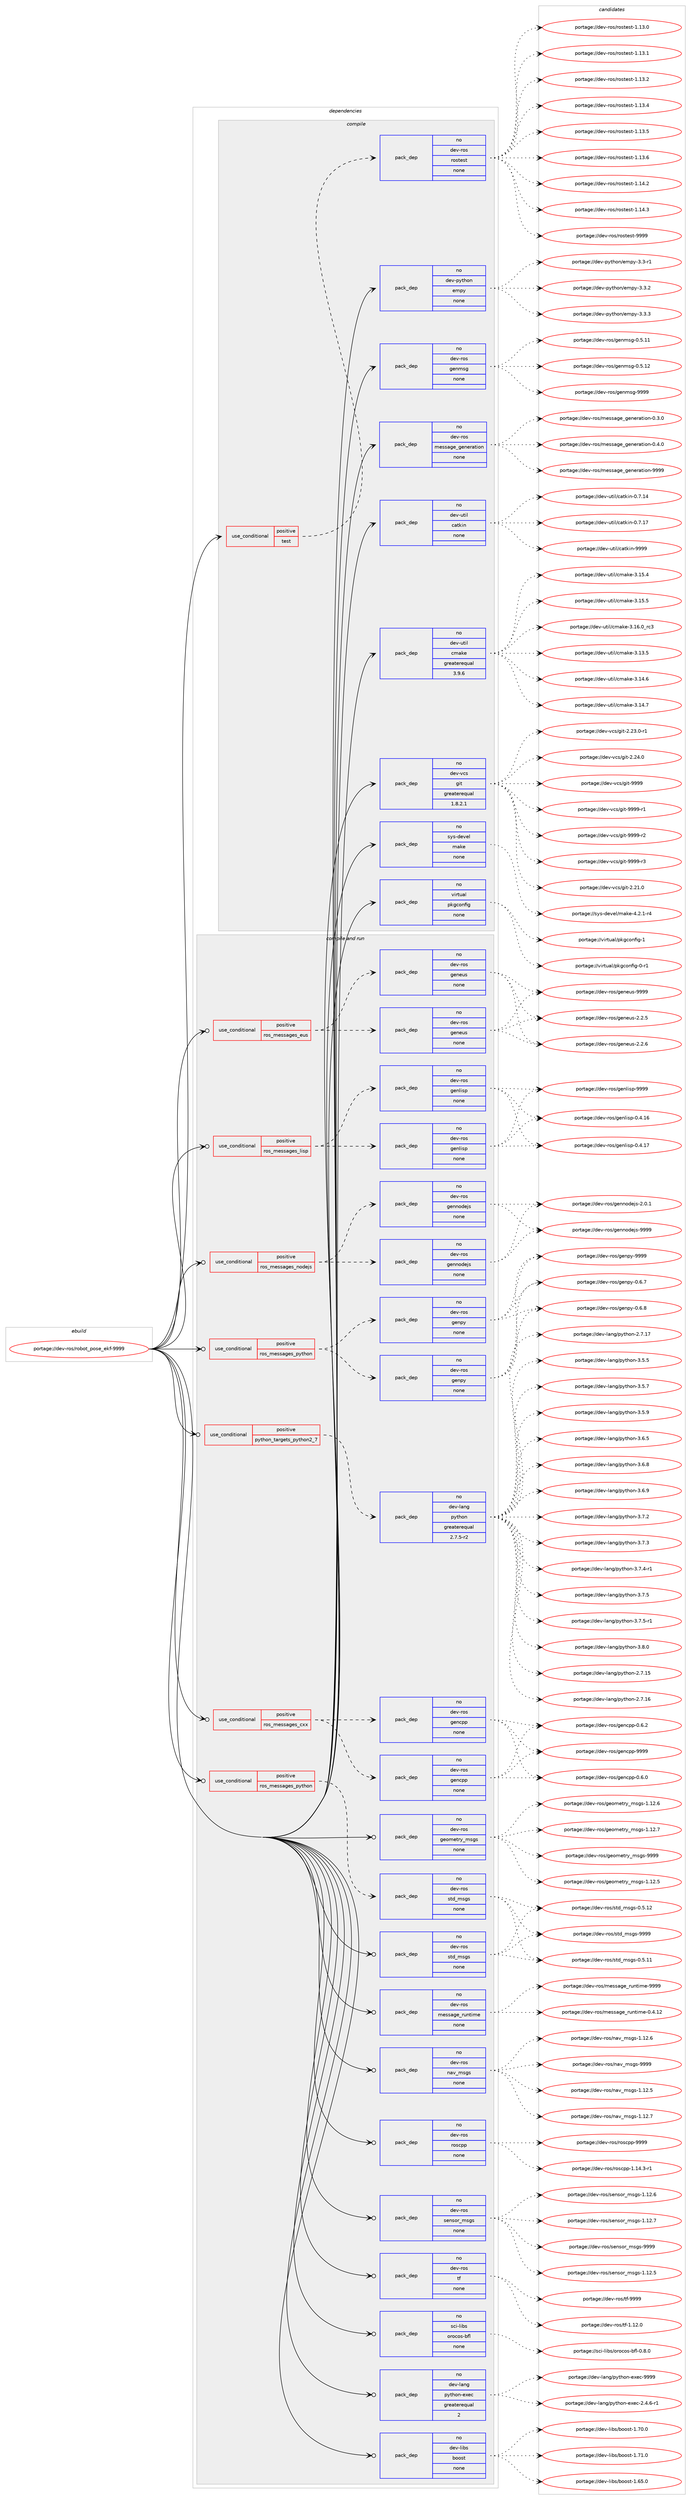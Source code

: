 digraph prolog {

# *************
# Graph options
# *************

newrank=true;
concentrate=true;
compound=true;
graph [rankdir=LR,fontname=Helvetica,fontsize=10,ranksep=1.5];#, ranksep=2.5, nodesep=0.2];
edge  [arrowhead=vee];
node  [fontname=Helvetica,fontsize=10];

# **********
# The ebuild
# **********

subgraph cluster_leftcol {
color=gray;
rank=same;
label=<<i>ebuild</i>>;
id [label="portage://dev-ros/robot_pose_ekf-9999", color=red, width=4, href="../dev-ros/robot_pose_ekf-9999.svg"];
}

# ****************
# The dependencies
# ****************

subgraph cluster_midcol {
color=gray;
label=<<i>dependencies</i>>;
subgraph cluster_compile {
fillcolor="#eeeeee";
style=filled;
label=<<i>compile</i>>;
subgraph cond43698 {
dependency194731 [label=<<TABLE BORDER="0" CELLBORDER="1" CELLSPACING="0" CELLPADDING="4"><TR><TD ROWSPAN="3" CELLPADDING="10">use_conditional</TD></TR><TR><TD>positive</TD></TR><TR><TD>test</TD></TR></TABLE>>, shape=none, color=red];
subgraph pack147607 {
dependency194732 [label=<<TABLE BORDER="0" CELLBORDER="1" CELLSPACING="0" CELLPADDING="4" WIDTH="220"><TR><TD ROWSPAN="6" CELLPADDING="30">pack_dep</TD></TR><TR><TD WIDTH="110">no</TD></TR><TR><TD>dev-ros</TD></TR><TR><TD>rostest</TD></TR><TR><TD>none</TD></TR><TR><TD></TD></TR></TABLE>>, shape=none, color=blue];
}
dependency194731:e -> dependency194732:w [weight=20,style="dashed",arrowhead="vee"];
}
id:e -> dependency194731:w [weight=20,style="solid",arrowhead="vee"];
subgraph pack147608 {
dependency194733 [label=<<TABLE BORDER="0" CELLBORDER="1" CELLSPACING="0" CELLPADDING="4" WIDTH="220"><TR><TD ROWSPAN="6" CELLPADDING="30">pack_dep</TD></TR><TR><TD WIDTH="110">no</TD></TR><TR><TD>dev-python</TD></TR><TR><TD>empy</TD></TR><TR><TD>none</TD></TR><TR><TD></TD></TR></TABLE>>, shape=none, color=blue];
}
id:e -> dependency194733:w [weight=20,style="solid",arrowhead="vee"];
subgraph pack147609 {
dependency194734 [label=<<TABLE BORDER="0" CELLBORDER="1" CELLSPACING="0" CELLPADDING="4" WIDTH="220"><TR><TD ROWSPAN="6" CELLPADDING="30">pack_dep</TD></TR><TR><TD WIDTH="110">no</TD></TR><TR><TD>dev-ros</TD></TR><TR><TD>genmsg</TD></TR><TR><TD>none</TD></TR><TR><TD></TD></TR></TABLE>>, shape=none, color=blue];
}
id:e -> dependency194734:w [weight=20,style="solid",arrowhead="vee"];
subgraph pack147610 {
dependency194735 [label=<<TABLE BORDER="0" CELLBORDER="1" CELLSPACING="0" CELLPADDING="4" WIDTH="220"><TR><TD ROWSPAN="6" CELLPADDING="30">pack_dep</TD></TR><TR><TD WIDTH="110">no</TD></TR><TR><TD>dev-ros</TD></TR><TR><TD>message_generation</TD></TR><TR><TD>none</TD></TR><TR><TD></TD></TR></TABLE>>, shape=none, color=blue];
}
id:e -> dependency194735:w [weight=20,style="solid",arrowhead="vee"];
subgraph pack147611 {
dependency194736 [label=<<TABLE BORDER="0" CELLBORDER="1" CELLSPACING="0" CELLPADDING="4" WIDTH="220"><TR><TD ROWSPAN="6" CELLPADDING="30">pack_dep</TD></TR><TR><TD WIDTH="110">no</TD></TR><TR><TD>dev-util</TD></TR><TR><TD>catkin</TD></TR><TR><TD>none</TD></TR><TR><TD></TD></TR></TABLE>>, shape=none, color=blue];
}
id:e -> dependency194736:w [weight=20,style="solid",arrowhead="vee"];
subgraph pack147612 {
dependency194737 [label=<<TABLE BORDER="0" CELLBORDER="1" CELLSPACING="0" CELLPADDING="4" WIDTH="220"><TR><TD ROWSPAN="6" CELLPADDING="30">pack_dep</TD></TR><TR><TD WIDTH="110">no</TD></TR><TR><TD>dev-util</TD></TR><TR><TD>cmake</TD></TR><TR><TD>greaterequal</TD></TR><TR><TD>3.9.6</TD></TR></TABLE>>, shape=none, color=blue];
}
id:e -> dependency194737:w [weight=20,style="solid",arrowhead="vee"];
subgraph pack147613 {
dependency194738 [label=<<TABLE BORDER="0" CELLBORDER="1" CELLSPACING="0" CELLPADDING="4" WIDTH="220"><TR><TD ROWSPAN="6" CELLPADDING="30">pack_dep</TD></TR><TR><TD WIDTH="110">no</TD></TR><TR><TD>dev-vcs</TD></TR><TR><TD>git</TD></TR><TR><TD>greaterequal</TD></TR><TR><TD>1.8.2.1</TD></TR></TABLE>>, shape=none, color=blue];
}
id:e -> dependency194738:w [weight=20,style="solid",arrowhead="vee"];
subgraph pack147614 {
dependency194739 [label=<<TABLE BORDER="0" CELLBORDER="1" CELLSPACING="0" CELLPADDING="4" WIDTH="220"><TR><TD ROWSPAN="6" CELLPADDING="30">pack_dep</TD></TR><TR><TD WIDTH="110">no</TD></TR><TR><TD>sys-devel</TD></TR><TR><TD>make</TD></TR><TR><TD>none</TD></TR><TR><TD></TD></TR></TABLE>>, shape=none, color=blue];
}
id:e -> dependency194739:w [weight=20,style="solid",arrowhead="vee"];
subgraph pack147615 {
dependency194740 [label=<<TABLE BORDER="0" CELLBORDER="1" CELLSPACING="0" CELLPADDING="4" WIDTH="220"><TR><TD ROWSPAN="6" CELLPADDING="30">pack_dep</TD></TR><TR><TD WIDTH="110">no</TD></TR><TR><TD>virtual</TD></TR><TR><TD>pkgconfig</TD></TR><TR><TD>none</TD></TR><TR><TD></TD></TR></TABLE>>, shape=none, color=blue];
}
id:e -> dependency194740:w [weight=20,style="solid",arrowhead="vee"];
}
subgraph cluster_compileandrun {
fillcolor="#eeeeee";
style=filled;
label=<<i>compile and run</i>>;
subgraph cond43699 {
dependency194741 [label=<<TABLE BORDER="0" CELLBORDER="1" CELLSPACING="0" CELLPADDING="4"><TR><TD ROWSPAN="3" CELLPADDING="10">use_conditional</TD></TR><TR><TD>positive</TD></TR><TR><TD>python_targets_python2_7</TD></TR></TABLE>>, shape=none, color=red];
subgraph pack147616 {
dependency194742 [label=<<TABLE BORDER="0" CELLBORDER="1" CELLSPACING="0" CELLPADDING="4" WIDTH="220"><TR><TD ROWSPAN="6" CELLPADDING="30">pack_dep</TD></TR><TR><TD WIDTH="110">no</TD></TR><TR><TD>dev-lang</TD></TR><TR><TD>python</TD></TR><TR><TD>greaterequal</TD></TR><TR><TD>2.7.5-r2</TD></TR></TABLE>>, shape=none, color=blue];
}
dependency194741:e -> dependency194742:w [weight=20,style="dashed",arrowhead="vee"];
}
id:e -> dependency194741:w [weight=20,style="solid",arrowhead="odotvee"];
subgraph cond43700 {
dependency194743 [label=<<TABLE BORDER="0" CELLBORDER="1" CELLSPACING="0" CELLPADDING="4"><TR><TD ROWSPAN="3" CELLPADDING="10">use_conditional</TD></TR><TR><TD>positive</TD></TR><TR><TD>ros_messages_cxx</TD></TR></TABLE>>, shape=none, color=red];
subgraph pack147617 {
dependency194744 [label=<<TABLE BORDER="0" CELLBORDER="1" CELLSPACING="0" CELLPADDING="4" WIDTH="220"><TR><TD ROWSPAN="6" CELLPADDING="30">pack_dep</TD></TR><TR><TD WIDTH="110">no</TD></TR><TR><TD>dev-ros</TD></TR><TR><TD>gencpp</TD></TR><TR><TD>none</TD></TR><TR><TD></TD></TR></TABLE>>, shape=none, color=blue];
}
dependency194743:e -> dependency194744:w [weight=20,style="dashed",arrowhead="vee"];
subgraph pack147618 {
dependency194745 [label=<<TABLE BORDER="0" CELLBORDER="1" CELLSPACING="0" CELLPADDING="4" WIDTH="220"><TR><TD ROWSPAN="6" CELLPADDING="30">pack_dep</TD></TR><TR><TD WIDTH="110">no</TD></TR><TR><TD>dev-ros</TD></TR><TR><TD>gencpp</TD></TR><TR><TD>none</TD></TR><TR><TD></TD></TR></TABLE>>, shape=none, color=blue];
}
dependency194743:e -> dependency194745:w [weight=20,style="dashed",arrowhead="vee"];
}
id:e -> dependency194743:w [weight=20,style="solid",arrowhead="odotvee"];
subgraph cond43701 {
dependency194746 [label=<<TABLE BORDER="0" CELLBORDER="1" CELLSPACING="0" CELLPADDING="4"><TR><TD ROWSPAN="3" CELLPADDING="10">use_conditional</TD></TR><TR><TD>positive</TD></TR><TR><TD>ros_messages_eus</TD></TR></TABLE>>, shape=none, color=red];
subgraph pack147619 {
dependency194747 [label=<<TABLE BORDER="0" CELLBORDER="1" CELLSPACING="0" CELLPADDING="4" WIDTH="220"><TR><TD ROWSPAN="6" CELLPADDING="30">pack_dep</TD></TR><TR><TD WIDTH="110">no</TD></TR><TR><TD>dev-ros</TD></TR><TR><TD>geneus</TD></TR><TR><TD>none</TD></TR><TR><TD></TD></TR></TABLE>>, shape=none, color=blue];
}
dependency194746:e -> dependency194747:w [weight=20,style="dashed",arrowhead="vee"];
subgraph pack147620 {
dependency194748 [label=<<TABLE BORDER="0" CELLBORDER="1" CELLSPACING="0" CELLPADDING="4" WIDTH="220"><TR><TD ROWSPAN="6" CELLPADDING="30">pack_dep</TD></TR><TR><TD WIDTH="110">no</TD></TR><TR><TD>dev-ros</TD></TR><TR><TD>geneus</TD></TR><TR><TD>none</TD></TR><TR><TD></TD></TR></TABLE>>, shape=none, color=blue];
}
dependency194746:e -> dependency194748:w [weight=20,style="dashed",arrowhead="vee"];
}
id:e -> dependency194746:w [weight=20,style="solid",arrowhead="odotvee"];
subgraph cond43702 {
dependency194749 [label=<<TABLE BORDER="0" CELLBORDER="1" CELLSPACING="0" CELLPADDING="4"><TR><TD ROWSPAN="3" CELLPADDING="10">use_conditional</TD></TR><TR><TD>positive</TD></TR><TR><TD>ros_messages_lisp</TD></TR></TABLE>>, shape=none, color=red];
subgraph pack147621 {
dependency194750 [label=<<TABLE BORDER="0" CELLBORDER="1" CELLSPACING="0" CELLPADDING="4" WIDTH="220"><TR><TD ROWSPAN="6" CELLPADDING="30">pack_dep</TD></TR><TR><TD WIDTH="110">no</TD></TR><TR><TD>dev-ros</TD></TR><TR><TD>genlisp</TD></TR><TR><TD>none</TD></TR><TR><TD></TD></TR></TABLE>>, shape=none, color=blue];
}
dependency194749:e -> dependency194750:w [weight=20,style="dashed",arrowhead="vee"];
subgraph pack147622 {
dependency194751 [label=<<TABLE BORDER="0" CELLBORDER="1" CELLSPACING="0" CELLPADDING="4" WIDTH="220"><TR><TD ROWSPAN="6" CELLPADDING="30">pack_dep</TD></TR><TR><TD WIDTH="110">no</TD></TR><TR><TD>dev-ros</TD></TR><TR><TD>genlisp</TD></TR><TR><TD>none</TD></TR><TR><TD></TD></TR></TABLE>>, shape=none, color=blue];
}
dependency194749:e -> dependency194751:w [weight=20,style="dashed",arrowhead="vee"];
}
id:e -> dependency194749:w [weight=20,style="solid",arrowhead="odotvee"];
subgraph cond43703 {
dependency194752 [label=<<TABLE BORDER="0" CELLBORDER="1" CELLSPACING="0" CELLPADDING="4"><TR><TD ROWSPAN="3" CELLPADDING="10">use_conditional</TD></TR><TR><TD>positive</TD></TR><TR><TD>ros_messages_nodejs</TD></TR></TABLE>>, shape=none, color=red];
subgraph pack147623 {
dependency194753 [label=<<TABLE BORDER="0" CELLBORDER="1" CELLSPACING="0" CELLPADDING="4" WIDTH="220"><TR><TD ROWSPAN="6" CELLPADDING="30">pack_dep</TD></TR><TR><TD WIDTH="110">no</TD></TR><TR><TD>dev-ros</TD></TR><TR><TD>gennodejs</TD></TR><TR><TD>none</TD></TR><TR><TD></TD></TR></TABLE>>, shape=none, color=blue];
}
dependency194752:e -> dependency194753:w [weight=20,style="dashed",arrowhead="vee"];
subgraph pack147624 {
dependency194754 [label=<<TABLE BORDER="0" CELLBORDER="1" CELLSPACING="0" CELLPADDING="4" WIDTH="220"><TR><TD ROWSPAN="6" CELLPADDING="30">pack_dep</TD></TR><TR><TD WIDTH="110">no</TD></TR><TR><TD>dev-ros</TD></TR><TR><TD>gennodejs</TD></TR><TR><TD>none</TD></TR><TR><TD></TD></TR></TABLE>>, shape=none, color=blue];
}
dependency194752:e -> dependency194754:w [weight=20,style="dashed",arrowhead="vee"];
}
id:e -> dependency194752:w [weight=20,style="solid",arrowhead="odotvee"];
subgraph cond43704 {
dependency194755 [label=<<TABLE BORDER="0" CELLBORDER="1" CELLSPACING="0" CELLPADDING="4"><TR><TD ROWSPAN="3" CELLPADDING="10">use_conditional</TD></TR><TR><TD>positive</TD></TR><TR><TD>ros_messages_python</TD></TR></TABLE>>, shape=none, color=red];
subgraph pack147625 {
dependency194756 [label=<<TABLE BORDER="0" CELLBORDER="1" CELLSPACING="0" CELLPADDING="4" WIDTH="220"><TR><TD ROWSPAN="6" CELLPADDING="30">pack_dep</TD></TR><TR><TD WIDTH="110">no</TD></TR><TR><TD>dev-ros</TD></TR><TR><TD>genpy</TD></TR><TR><TD>none</TD></TR><TR><TD></TD></TR></TABLE>>, shape=none, color=blue];
}
dependency194755:e -> dependency194756:w [weight=20,style="dashed",arrowhead="vee"];
subgraph pack147626 {
dependency194757 [label=<<TABLE BORDER="0" CELLBORDER="1" CELLSPACING="0" CELLPADDING="4" WIDTH="220"><TR><TD ROWSPAN="6" CELLPADDING="30">pack_dep</TD></TR><TR><TD WIDTH="110">no</TD></TR><TR><TD>dev-ros</TD></TR><TR><TD>genpy</TD></TR><TR><TD>none</TD></TR><TR><TD></TD></TR></TABLE>>, shape=none, color=blue];
}
dependency194755:e -> dependency194757:w [weight=20,style="dashed",arrowhead="vee"];
}
id:e -> dependency194755:w [weight=20,style="solid",arrowhead="odotvee"];
subgraph cond43705 {
dependency194758 [label=<<TABLE BORDER="0" CELLBORDER="1" CELLSPACING="0" CELLPADDING="4"><TR><TD ROWSPAN="3" CELLPADDING="10">use_conditional</TD></TR><TR><TD>positive</TD></TR><TR><TD>ros_messages_python</TD></TR></TABLE>>, shape=none, color=red];
subgraph pack147627 {
dependency194759 [label=<<TABLE BORDER="0" CELLBORDER="1" CELLSPACING="0" CELLPADDING="4" WIDTH="220"><TR><TD ROWSPAN="6" CELLPADDING="30">pack_dep</TD></TR><TR><TD WIDTH="110">no</TD></TR><TR><TD>dev-ros</TD></TR><TR><TD>std_msgs</TD></TR><TR><TD>none</TD></TR><TR><TD></TD></TR></TABLE>>, shape=none, color=blue];
}
dependency194758:e -> dependency194759:w [weight=20,style="dashed",arrowhead="vee"];
}
id:e -> dependency194758:w [weight=20,style="solid",arrowhead="odotvee"];
subgraph pack147628 {
dependency194760 [label=<<TABLE BORDER="0" CELLBORDER="1" CELLSPACING="0" CELLPADDING="4" WIDTH="220"><TR><TD ROWSPAN="6" CELLPADDING="30">pack_dep</TD></TR><TR><TD WIDTH="110">no</TD></TR><TR><TD>dev-lang</TD></TR><TR><TD>python-exec</TD></TR><TR><TD>greaterequal</TD></TR><TR><TD>2</TD></TR></TABLE>>, shape=none, color=blue];
}
id:e -> dependency194760:w [weight=20,style="solid",arrowhead="odotvee"];
subgraph pack147629 {
dependency194761 [label=<<TABLE BORDER="0" CELLBORDER="1" CELLSPACING="0" CELLPADDING="4" WIDTH="220"><TR><TD ROWSPAN="6" CELLPADDING="30">pack_dep</TD></TR><TR><TD WIDTH="110">no</TD></TR><TR><TD>dev-libs</TD></TR><TR><TD>boost</TD></TR><TR><TD>none</TD></TR><TR><TD></TD></TR></TABLE>>, shape=none, color=blue];
}
id:e -> dependency194761:w [weight=20,style="solid",arrowhead="odotvee"];
subgraph pack147630 {
dependency194762 [label=<<TABLE BORDER="0" CELLBORDER="1" CELLSPACING="0" CELLPADDING="4" WIDTH="220"><TR><TD ROWSPAN="6" CELLPADDING="30">pack_dep</TD></TR><TR><TD WIDTH="110">no</TD></TR><TR><TD>dev-ros</TD></TR><TR><TD>geometry_msgs</TD></TR><TR><TD>none</TD></TR><TR><TD></TD></TR></TABLE>>, shape=none, color=blue];
}
id:e -> dependency194762:w [weight=20,style="solid",arrowhead="odotvee"];
subgraph pack147631 {
dependency194763 [label=<<TABLE BORDER="0" CELLBORDER="1" CELLSPACING="0" CELLPADDING="4" WIDTH="220"><TR><TD ROWSPAN="6" CELLPADDING="30">pack_dep</TD></TR><TR><TD WIDTH="110">no</TD></TR><TR><TD>dev-ros</TD></TR><TR><TD>message_runtime</TD></TR><TR><TD>none</TD></TR><TR><TD></TD></TR></TABLE>>, shape=none, color=blue];
}
id:e -> dependency194763:w [weight=20,style="solid",arrowhead="odotvee"];
subgraph pack147632 {
dependency194764 [label=<<TABLE BORDER="0" CELLBORDER="1" CELLSPACING="0" CELLPADDING="4" WIDTH="220"><TR><TD ROWSPAN="6" CELLPADDING="30">pack_dep</TD></TR><TR><TD WIDTH="110">no</TD></TR><TR><TD>dev-ros</TD></TR><TR><TD>nav_msgs</TD></TR><TR><TD>none</TD></TR><TR><TD></TD></TR></TABLE>>, shape=none, color=blue];
}
id:e -> dependency194764:w [weight=20,style="solid",arrowhead="odotvee"];
subgraph pack147633 {
dependency194765 [label=<<TABLE BORDER="0" CELLBORDER="1" CELLSPACING="0" CELLPADDING="4" WIDTH="220"><TR><TD ROWSPAN="6" CELLPADDING="30">pack_dep</TD></TR><TR><TD WIDTH="110">no</TD></TR><TR><TD>dev-ros</TD></TR><TR><TD>roscpp</TD></TR><TR><TD>none</TD></TR><TR><TD></TD></TR></TABLE>>, shape=none, color=blue];
}
id:e -> dependency194765:w [weight=20,style="solid",arrowhead="odotvee"];
subgraph pack147634 {
dependency194766 [label=<<TABLE BORDER="0" CELLBORDER="1" CELLSPACING="0" CELLPADDING="4" WIDTH="220"><TR><TD ROWSPAN="6" CELLPADDING="30">pack_dep</TD></TR><TR><TD WIDTH="110">no</TD></TR><TR><TD>dev-ros</TD></TR><TR><TD>sensor_msgs</TD></TR><TR><TD>none</TD></TR><TR><TD></TD></TR></TABLE>>, shape=none, color=blue];
}
id:e -> dependency194766:w [weight=20,style="solid",arrowhead="odotvee"];
subgraph pack147635 {
dependency194767 [label=<<TABLE BORDER="0" CELLBORDER="1" CELLSPACING="0" CELLPADDING="4" WIDTH="220"><TR><TD ROWSPAN="6" CELLPADDING="30">pack_dep</TD></TR><TR><TD WIDTH="110">no</TD></TR><TR><TD>dev-ros</TD></TR><TR><TD>std_msgs</TD></TR><TR><TD>none</TD></TR><TR><TD></TD></TR></TABLE>>, shape=none, color=blue];
}
id:e -> dependency194767:w [weight=20,style="solid",arrowhead="odotvee"];
subgraph pack147636 {
dependency194768 [label=<<TABLE BORDER="0" CELLBORDER="1" CELLSPACING="0" CELLPADDING="4" WIDTH="220"><TR><TD ROWSPAN="6" CELLPADDING="30">pack_dep</TD></TR><TR><TD WIDTH="110">no</TD></TR><TR><TD>dev-ros</TD></TR><TR><TD>tf</TD></TR><TR><TD>none</TD></TR><TR><TD></TD></TR></TABLE>>, shape=none, color=blue];
}
id:e -> dependency194768:w [weight=20,style="solid",arrowhead="odotvee"];
subgraph pack147637 {
dependency194769 [label=<<TABLE BORDER="0" CELLBORDER="1" CELLSPACING="0" CELLPADDING="4" WIDTH="220"><TR><TD ROWSPAN="6" CELLPADDING="30">pack_dep</TD></TR><TR><TD WIDTH="110">no</TD></TR><TR><TD>sci-libs</TD></TR><TR><TD>orocos-bfl</TD></TR><TR><TD>none</TD></TR><TR><TD></TD></TR></TABLE>>, shape=none, color=blue];
}
id:e -> dependency194769:w [weight=20,style="solid",arrowhead="odotvee"];
}
subgraph cluster_run {
fillcolor="#eeeeee";
style=filled;
label=<<i>run</i>>;
}
}

# **************
# The candidates
# **************

subgraph cluster_choices {
rank=same;
color=gray;
label=<<i>candidates</i>>;

subgraph choice147607 {
color=black;
nodesep=1;
choiceportage100101118451141111154711411111511610111511645494649514648 [label="portage://dev-ros/rostest-1.13.0", color=red, width=4,href="../dev-ros/rostest-1.13.0.svg"];
choiceportage100101118451141111154711411111511610111511645494649514649 [label="portage://dev-ros/rostest-1.13.1", color=red, width=4,href="../dev-ros/rostest-1.13.1.svg"];
choiceportage100101118451141111154711411111511610111511645494649514650 [label="portage://dev-ros/rostest-1.13.2", color=red, width=4,href="../dev-ros/rostest-1.13.2.svg"];
choiceportage100101118451141111154711411111511610111511645494649514652 [label="portage://dev-ros/rostest-1.13.4", color=red, width=4,href="../dev-ros/rostest-1.13.4.svg"];
choiceportage100101118451141111154711411111511610111511645494649514653 [label="portage://dev-ros/rostest-1.13.5", color=red, width=4,href="../dev-ros/rostest-1.13.5.svg"];
choiceportage100101118451141111154711411111511610111511645494649514654 [label="portage://dev-ros/rostest-1.13.6", color=red, width=4,href="../dev-ros/rostest-1.13.6.svg"];
choiceportage100101118451141111154711411111511610111511645494649524650 [label="portage://dev-ros/rostest-1.14.2", color=red, width=4,href="../dev-ros/rostest-1.14.2.svg"];
choiceportage100101118451141111154711411111511610111511645494649524651 [label="portage://dev-ros/rostest-1.14.3", color=red, width=4,href="../dev-ros/rostest-1.14.3.svg"];
choiceportage10010111845114111115471141111151161011151164557575757 [label="portage://dev-ros/rostest-9999", color=red, width=4,href="../dev-ros/rostest-9999.svg"];
dependency194732:e -> choiceportage100101118451141111154711411111511610111511645494649514648:w [style=dotted,weight="100"];
dependency194732:e -> choiceportage100101118451141111154711411111511610111511645494649514649:w [style=dotted,weight="100"];
dependency194732:e -> choiceportage100101118451141111154711411111511610111511645494649514650:w [style=dotted,weight="100"];
dependency194732:e -> choiceportage100101118451141111154711411111511610111511645494649514652:w [style=dotted,weight="100"];
dependency194732:e -> choiceportage100101118451141111154711411111511610111511645494649514653:w [style=dotted,weight="100"];
dependency194732:e -> choiceportage100101118451141111154711411111511610111511645494649514654:w [style=dotted,weight="100"];
dependency194732:e -> choiceportage100101118451141111154711411111511610111511645494649524650:w [style=dotted,weight="100"];
dependency194732:e -> choiceportage100101118451141111154711411111511610111511645494649524651:w [style=dotted,weight="100"];
dependency194732:e -> choiceportage10010111845114111115471141111151161011151164557575757:w [style=dotted,weight="100"];
}
subgraph choice147608 {
color=black;
nodesep=1;
choiceportage1001011184511212111610411111047101109112121455146514511449 [label="portage://dev-python/empy-3.3-r1", color=red, width=4,href="../dev-python/empy-3.3-r1.svg"];
choiceportage1001011184511212111610411111047101109112121455146514650 [label="portage://dev-python/empy-3.3.2", color=red, width=4,href="../dev-python/empy-3.3.2.svg"];
choiceportage1001011184511212111610411111047101109112121455146514651 [label="portage://dev-python/empy-3.3.3", color=red, width=4,href="../dev-python/empy-3.3.3.svg"];
dependency194733:e -> choiceportage1001011184511212111610411111047101109112121455146514511449:w [style=dotted,weight="100"];
dependency194733:e -> choiceportage1001011184511212111610411111047101109112121455146514650:w [style=dotted,weight="100"];
dependency194733:e -> choiceportage1001011184511212111610411111047101109112121455146514651:w [style=dotted,weight="100"];
}
subgraph choice147609 {
color=black;
nodesep=1;
choiceportage100101118451141111154710310111010911510345484653464949 [label="portage://dev-ros/genmsg-0.5.11", color=red, width=4,href="../dev-ros/genmsg-0.5.11.svg"];
choiceportage100101118451141111154710310111010911510345484653464950 [label="portage://dev-ros/genmsg-0.5.12", color=red, width=4,href="../dev-ros/genmsg-0.5.12.svg"];
choiceportage10010111845114111115471031011101091151034557575757 [label="portage://dev-ros/genmsg-9999", color=red, width=4,href="../dev-ros/genmsg-9999.svg"];
dependency194734:e -> choiceportage100101118451141111154710310111010911510345484653464949:w [style=dotted,weight="100"];
dependency194734:e -> choiceportage100101118451141111154710310111010911510345484653464950:w [style=dotted,weight="100"];
dependency194734:e -> choiceportage10010111845114111115471031011101091151034557575757:w [style=dotted,weight="100"];
}
subgraph choice147610 {
color=black;
nodesep=1;
choiceportage1001011184511411111547109101115115971031019510310111010111497116105111110454846514648 [label="portage://dev-ros/message_generation-0.3.0", color=red, width=4,href="../dev-ros/message_generation-0.3.0.svg"];
choiceportage1001011184511411111547109101115115971031019510310111010111497116105111110454846524648 [label="portage://dev-ros/message_generation-0.4.0", color=red, width=4,href="../dev-ros/message_generation-0.4.0.svg"];
choiceportage10010111845114111115471091011151159710310195103101110101114971161051111104557575757 [label="portage://dev-ros/message_generation-9999", color=red, width=4,href="../dev-ros/message_generation-9999.svg"];
dependency194735:e -> choiceportage1001011184511411111547109101115115971031019510310111010111497116105111110454846514648:w [style=dotted,weight="100"];
dependency194735:e -> choiceportage1001011184511411111547109101115115971031019510310111010111497116105111110454846524648:w [style=dotted,weight="100"];
dependency194735:e -> choiceportage10010111845114111115471091011151159710310195103101110101114971161051111104557575757:w [style=dotted,weight="100"];
}
subgraph choice147611 {
color=black;
nodesep=1;
choiceportage1001011184511711610510847999711610710511045484655464952 [label="portage://dev-util/catkin-0.7.14", color=red, width=4,href="../dev-util/catkin-0.7.14.svg"];
choiceportage1001011184511711610510847999711610710511045484655464955 [label="portage://dev-util/catkin-0.7.17", color=red, width=4,href="../dev-util/catkin-0.7.17.svg"];
choiceportage100101118451171161051084799971161071051104557575757 [label="portage://dev-util/catkin-9999", color=red, width=4,href="../dev-util/catkin-9999.svg"];
dependency194736:e -> choiceportage1001011184511711610510847999711610710511045484655464952:w [style=dotted,weight="100"];
dependency194736:e -> choiceportage1001011184511711610510847999711610710511045484655464955:w [style=dotted,weight="100"];
dependency194736:e -> choiceportage100101118451171161051084799971161071051104557575757:w [style=dotted,weight="100"];
}
subgraph choice147612 {
color=black;
nodesep=1;
choiceportage1001011184511711610510847991099710710145514649514653 [label="portage://dev-util/cmake-3.13.5", color=red, width=4,href="../dev-util/cmake-3.13.5.svg"];
choiceportage1001011184511711610510847991099710710145514649524654 [label="portage://dev-util/cmake-3.14.6", color=red, width=4,href="../dev-util/cmake-3.14.6.svg"];
choiceportage1001011184511711610510847991099710710145514649524655 [label="portage://dev-util/cmake-3.14.7", color=red, width=4,href="../dev-util/cmake-3.14.7.svg"];
choiceportage1001011184511711610510847991099710710145514649534652 [label="portage://dev-util/cmake-3.15.4", color=red, width=4,href="../dev-util/cmake-3.15.4.svg"];
choiceportage1001011184511711610510847991099710710145514649534653 [label="portage://dev-util/cmake-3.15.5", color=red, width=4,href="../dev-util/cmake-3.15.5.svg"];
choiceportage1001011184511711610510847991099710710145514649544648951149951 [label="portage://dev-util/cmake-3.16.0_rc3", color=red, width=4,href="../dev-util/cmake-3.16.0_rc3.svg"];
dependency194737:e -> choiceportage1001011184511711610510847991099710710145514649514653:w [style=dotted,weight="100"];
dependency194737:e -> choiceportage1001011184511711610510847991099710710145514649524654:w [style=dotted,weight="100"];
dependency194737:e -> choiceportage1001011184511711610510847991099710710145514649524655:w [style=dotted,weight="100"];
dependency194737:e -> choiceportage1001011184511711610510847991099710710145514649534652:w [style=dotted,weight="100"];
dependency194737:e -> choiceportage1001011184511711610510847991099710710145514649534653:w [style=dotted,weight="100"];
dependency194737:e -> choiceportage1001011184511711610510847991099710710145514649544648951149951:w [style=dotted,weight="100"];
}
subgraph choice147613 {
color=black;
nodesep=1;
choiceportage10010111845118991154710310511645504650494648 [label="portage://dev-vcs/git-2.21.0", color=red, width=4,href="../dev-vcs/git-2.21.0.svg"];
choiceportage100101118451189911547103105116455046505146484511449 [label="portage://dev-vcs/git-2.23.0-r1", color=red, width=4,href="../dev-vcs/git-2.23.0-r1.svg"];
choiceportage10010111845118991154710310511645504650524648 [label="portage://dev-vcs/git-2.24.0", color=red, width=4,href="../dev-vcs/git-2.24.0.svg"];
choiceportage1001011184511899115471031051164557575757 [label="portage://dev-vcs/git-9999", color=red, width=4,href="../dev-vcs/git-9999.svg"];
choiceportage10010111845118991154710310511645575757574511449 [label="portage://dev-vcs/git-9999-r1", color=red, width=4,href="../dev-vcs/git-9999-r1.svg"];
choiceportage10010111845118991154710310511645575757574511450 [label="portage://dev-vcs/git-9999-r2", color=red, width=4,href="../dev-vcs/git-9999-r2.svg"];
choiceportage10010111845118991154710310511645575757574511451 [label="portage://dev-vcs/git-9999-r3", color=red, width=4,href="../dev-vcs/git-9999-r3.svg"];
dependency194738:e -> choiceportage10010111845118991154710310511645504650494648:w [style=dotted,weight="100"];
dependency194738:e -> choiceportage100101118451189911547103105116455046505146484511449:w [style=dotted,weight="100"];
dependency194738:e -> choiceportage10010111845118991154710310511645504650524648:w [style=dotted,weight="100"];
dependency194738:e -> choiceportage1001011184511899115471031051164557575757:w [style=dotted,weight="100"];
dependency194738:e -> choiceportage10010111845118991154710310511645575757574511449:w [style=dotted,weight="100"];
dependency194738:e -> choiceportage10010111845118991154710310511645575757574511450:w [style=dotted,weight="100"];
dependency194738:e -> choiceportage10010111845118991154710310511645575757574511451:w [style=dotted,weight="100"];
}
subgraph choice147614 {
color=black;
nodesep=1;
choiceportage1151211154510010111810110847109971071014552465046494511452 [label="portage://sys-devel/make-4.2.1-r4", color=red, width=4,href="../sys-devel/make-4.2.1-r4.svg"];
dependency194739:e -> choiceportage1151211154510010111810110847109971071014552465046494511452:w [style=dotted,weight="100"];
}
subgraph choice147615 {
color=black;
nodesep=1;
choiceportage11810511411611797108471121071039911111010210510345484511449 [label="portage://virtual/pkgconfig-0-r1", color=red, width=4,href="../virtual/pkgconfig-0-r1.svg"];
choiceportage1181051141161179710847112107103991111101021051034549 [label="portage://virtual/pkgconfig-1", color=red, width=4,href="../virtual/pkgconfig-1.svg"];
dependency194740:e -> choiceportage11810511411611797108471121071039911111010210510345484511449:w [style=dotted,weight="100"];
dependency194740:e -> choiceportage1181051141161179710847112107103991111101021051034549:w [style=dotted,weight="100"];
}
subgraph choice147616 {
color=black;
nodesep=1;
choiceportage10010111845108971101034711212111610411111045504655464953 [label="portage://dev-lang/python-2.7.15", color=red, width=4,href="../dev-lang/python-2.7.15.svg"];
choiceportage10010111845108971101034711212111610411111045504655464954 [label="portage://dev-lang/python-2.7.16", color=red, width=4,href="../dev-lang/python-2.7.16.svg"];
choiceportage10010111845108971101034711212111610411111045504655464955 [label="portage://dev-lang/python-2.7.17", color=red, width=4,href="../dev-lang/python-2.7.17.svg"];
choiceportage100101118451089711010347112121116104111110455146534653 [label="portage://dev-lang/python-3.5.5", color=red, width=4,href="../dev-lang/python-3.5.5.svg"];
choiceportage100101118451089711010347112121116104111110455146534655 [label="portage://dev-lang/python-3.5.7", color=red, width=4,href="../dev-lang/python-3.5.7.svg"];
choiceportage100101118451089711010347112121116104111110455146534657 [label="portage://dev-lang/python-3.5.9", color=red, width=4,href="../dev-lang/python-3.5.9.svg"];
choiceportage100101118451089711010347112121116104111110455146544653 [label="portage://dev-lang/python-3.6.5", color=red, width=4,href="../dev-lang/python-3.6.5.svg"];
choiceportage100101118451089711010347112121116104111110455146544656 [label="portage://dev-lang/python-3.6.8", color=red, width=4,href="../dev-lang/python-3.6.8.svg"];
choiceportage100101118451089711010347112121116104111110455146544657 [label="portage://dev-lang/python-3.6.9", color=red, width=4,href="../dev-lang/python-3.6.9.svg"];
choiceportage100101118451089711010347112121116104111110455146554650 [label="portage://dev-lang/python-3.7.2", color=red, width=4,href="../dev-lang/python-3.7.2.svg"];
choiceportage100101118451089711010347112121116104111110455146554651 [label="portage://dev-lang/python-3.7.3", color=red, width=4,href="../dev-lang/python-3.7.3.svg"];
choiceportage1001011184510897110103471121211161041111104551465546524511449 [label="portage://dev-lang/python-3.7.4-r1", color=red, width=4,href="../dev-lang/python-3.7.4-r1.svg"];
choiceportage100101118451089711010347112121116104111110455146554653 [label="portage://dev-lang/python-3.7.5", color=red, width=4,href="../dev-lang/python-3.7.5.svg"];
choiceportage1001011184510897110103471121211161041111104551465546534511449 [label="portage://dev-lang/python-3.7.5-r1", color=red, width=4,href="../dev-lang/python-3.7.5-r1.svg"];
choiceportage100101118451089711010347112121116104111110455146564648 [label="portage://dev-lang/python-3.8.0", color=red, width=4,href="../dev-lang/python-3.8.0.svg"];
dependency194742:e -> choiceportage10010111845108971101034711212111610411111045504655464953:w [style=dotted,weight="100"];
dependency194742:e -> choiceportage10010111845108971101034711212111610411111045504655464954:w [style=dotted,weight="100"];
dependency194742:e -> choiceportage10010111845108971101034711212111610411111045504655464955:w [style=dotted,weight="100"];
dependency194742:e -> choiceportage100101118451089711010347112121116104111110455146534653:w [style=dotted,weight="100"];
dependency194742:e -> choiceportage100101118451089711010347112121116104111110455146534655:w [style=dotted,weight="100"];
dependency194742:e -> choiceportage100101118451089711010347112121116104111110455146534657:w [style=dotted,weight="100"];
dependency194742:e -> choiceportage100101118451089711010347112121116104111110455146544653:w [style=dotted,weight="100"];
dependency194742:e -> choiceportage100101118451089711010347112121116104111110455146544656:w [style=dotted,weight="100"];
dependency194742:e -> choiceportage100101118451089711010347112121116104111110455146544657:w [style=dotted,weight="100"];
dependency194742:e -> choiceportage100101118451089711010347112121116104111110455146554650:w [style=dotted,weight="100"];
dependency194742:e -> choiceportage100101118451089711010347112121116104111110455146554651:w [style=dotted,weight="100"];
dependency194742:e -> choiceportage1001011184510897110103471121211161041111104551465546524511449:w [style=dotted,weight="100"];
dependency194742:e -> choiceportage100101118451089711010347112121116104111110455146554653:w [style=dotted,weight="100"];
dependency194742:e -> choiceportage1001011184510897110103471121211161041111104551465546534511449:w [style=dotted,weight="100"];
dependency194742:e -> choiceportage100101118451089711010347112121116104111110455146564648:w [style=dotted,weight="100"];
}
subgraph choice147617 {
color=black;
nodesep=1;
choiceportage100101118451141111154710310111099112112454846544648 [label="portage://dev-ros/gencpp-0.6.0", color=red, width=4,href="../dev-ros/gencpp-0.6.0.svg"];
choiceportage100101118451141111154710310111099112112454846544650 [label="portage://dev-ros/gencpp-0.6.2", color=red, width=4,href="../dev-ros/gencpp-0.6.2.svg"];
choiceportage1001011184511411111547103101110991121124557575757 [label="portage://dev-ros/gencpp-9999", color=red, width=4,href="../dev-ros/gencpp-9999.svg"];
dependency194744:e -> choiceportage100101118451141111154710310111099112112454846544648:w [style=dotted,weight="100"];
dependency194744:e -> choiceportage100101118451141111154710310111099112112454846544650:w [style=dotted,weight="100"];
dependency194744:e -> choiceportage1001011184511411111547103101110991121124557575757:w [style=dotted,weight="100"];
}
subgraph choice147618 {
color=black;
nodesep=1;
choiceportage100101118451141111154710310111099112112454846544648 [label="portage://dev-ros/gencpp-0.6.0", color=red, width=4,href="../dev-ros/gencpp-0.6.0.svg"];
choiceportage100101118451141111154710310111099112112454846544650 [label="portage://dev-ros/gencpp-0.6.2", color=red, width=4,href="../dev-ros/gencpp-0.6.2.svg"];
choiceportage1001011184511411111547103101110991121124557575757 [label="portage://dev-ros/gencpp-9999", color=red, width=4,href="../dev-ros/gencpp-9999.svg"];
dependency194745:e -> choiceportage100101118451141111154710310111099112112454846544648:w [style=dotted,weight="100"];
dependency194745:e -> choiceportage100101118451141111154710310111099112112454846544650:w [style=dotted,weight="100"];
dependency194745:e -> choiceportage1001011184511411111547103101110991121124557575757:w [style=dotted,weight="100"];
}
subgraph choice147619 {
color=black;
nodesep=1;
choiceportage1001011184511411111547103101110101117115455046504653 [label="portage://dev-ros/geneus-2.2.5", color=red, width=4,href="../dev-ros/geneus-2.2.5.svg"];
choiceportage1001011184511411111547103101110101117115455046504654 [label="portage://dev-ros/geneus-2.2.6", color=red, width=4,href="../dev-ros/geneus-2.2.6.svg"];
choiceportage10010111845114111115471031011101011171154557575757 [label="portage://dev-ros/geneus-9999", color=red, width=4,href="../dev-ros/geneus-9999.svg"];
dependency194747:e -> choiceportage1001011184511411111547103101110101117115455046504653:w [style=dotted,weight="100"];
dependency194747:e -> choiceportage1001011184511411111547103101110101117115455046504654:w [style=dotted,weight="100"];
dependency194747:e -> choiceportage10010111845114111115471031011101011171154557575757:w [style=dotted,weight="100"];
}
subgraph choice147620 {
color=black;
nodesep=1;
choiceportage1001011184511411111547103101110101117115455046504653 [label="portage://dev-ros/geneus-2.2.5", color=red, width=4,href="../dev-ros/geneus-2.2.5.svg"];
choiceportage1001011184511411111547103101110101117115455046504654 [label="portage://dev-ros/geneus-2.2.6", color=red, width=4,href="../dev-ros/geneus-2.2.6.svg"];
choiceportage10010111845114111115471031011101011171154557575757 [label="portage://dev-ros/geneus-9999", color=red, width=4,href="../dev-ros/geneus-9999.svg"];
dependency194748:e -> choiceportage1001011184511411111547103101110101117115455046504653:w [style=dotted,weight="100"];
dependency194748:e -> choiceportage1001011184511411111547103101110101117115455046504654:w [style=dotted,weight="100"];
dependency194748:e -> choiceportage10010111845114111115471031011101011171154557575757:w [style=dotted,weight="100"];
}
subgraph choice147621 {
color=black;
nodesep=1;
choiceportage100101118451141111154710310111010810511511245484652464954 [label="portage://dev-ros/genlisp-0.4.16", color=red, width=4,href="../dev-ros/genlisp-0.4.16.svg"];
choiceportage100101118451141111154710310111010810511511245484652464955 [label="portage://dev-ros/genlisp-0.4.17", color=red, width=4,href="../dev-ros/genlisp-0.4.17.svg"];
choiceportage10010111845114111115471031011101081051151124557575757 [label="portage://dev-ros/genlisp-9999", color=red, width=4,href="../dev-ros/genlisp-9999.svg"];
dependency194750:e -> choiceportage100101118451141111154710310111010810511511245484652464954:w [style=dotted,weight="100"];
dependency194750:e -> choiceportage100101118451141111154710310111010810511511245484652464955:w [style=dotted,weight="100"];
dependency194750:e -> choiceportage10010111845114111115471031011101081051151124557575757:w [style=dotted,weight="100"];
}
subgraph choice147622 {
color=black;
nodesep=1;
choiceportage100101118451141111154710310111010810511511245484652464954 [label="portage://dev-ros/genlisp-0.4.16", color=red, width=4,href="../dev-ros/genlisp-0.4.16.svg"];
choiceportage100101118451141111154710310111010810511511245484652464955 [label="portage://dev-ros/genlisp-0.4.17", color=red, width=4,href="../dev-ros/genlisp-0.4.17.svg"];
choiceportage10010111845114111115471031011101081051151124557575757 [label="portage://dev-ros/genlisp-9999", color=red, width=4,href="../dev-ros/genlisp-9999.svg"];
dependency194751:e -> choiceportage100101118451141111154710310111010810511511245484652464954:w [style=dotted,weight="100"];
dependency194751:e -> choiceportage100101118451141111154710310111010810511511245484652464955:w [style=dotted,weight="100"];
dependency194751:e -> choiceportage10010111845114111115471031011101081051151124557575757:w [style=dotted,weight="100"];
}
subgraph choice147623 {
color=black;
nodesep=1;
choiceportage1001011184511411111547103101110110111100101106115455046484649 [label="portage://dev-ros/gennodejs-2.0.1", color=red, width=4,href="../dev-ros/gennodejs-2.0.1.svg"];
choiceportage10010111845114111115471031011101101111001011061154557575757 [label="portage://dev-ros/gennodejs-9999", color=red, width=4,href="../dev-ros/gennodejs-9999.svg"];
dependency194753:e -> choiceportage1001011184511411111547103101110110111100101106115455046484649:w [style=dotted,weight="100"];
dependency194753:e -> choiceportage10010111845114111115471031011101101111001011061154557575757:w [style=dotted,weight="100"];
}
subgraph choice147624 {
color=black;
nodesep=1;
choiceportage1001011184511411111547103101110110111100101106115455046484649 [label="portage://dev-ros/gennodejs-2.0.1", color=red, width=4,href="../dev-ros/gennodejs-2.0.1.svg"];
choiceportage10010111845114111115471031011101101111001011061154557575757 [label="portage://dev-ros/gennodejs-9999", color=red, width=4,href="../dev-ros/gennodejs-9999.svg"];
dependency194754:e -> choiceportage1001011184511411111547103101110110111100101106115455046484649:w [style=dotted,weight="100"];
dependency194754:e -> choiceportage10010111845114111115471031011101101111001011061154557575757:w [style=dotted,weight="100"];
}
subgraph choice147625 {
color=black;
nodesep=1;
choiceportage1001011184511411111547103101110112121454846544655 [label="portage://dev-ros/genpy-0.6.7", color=red, width=4,href="../dev-ros/genpy-0.6.7.svg"];
choiceportage1001011184511411111547103101110112121454846544656 [label="portage://dev-ros/genpy-0.6.8", color=red, width=4,href="../dev-ros/genpy-0.6.8.svg"];
choiceportage10010111845114111115471031011101121214557575757 [label="portage://dev-ros/genpy-9999", color=red, width=4,href="../dev-ros/genpy-9999.svg"];
dependency194756:e -> choiceportage1001011184511411111547103101110112121454846544655:w [style=dotted,weight="100"];
dependency194756:e -> choiceportage1001011184511411111547103101110112121454846544656:w [style=dotted,weight="100"];
dependency194756:e -> choiceportage10010111845114111115471031011101121214557575757:w [style=dotted,weight="100"];
}
subgraph choice147626 {
color=black;
nodesep=1;
choiceportage1001011184511411111547103101110112121454846544655 [label="portage://dev-ros/genpy-0.6.7", color=red, width=4,href="../dev-ros/genpy-0.6.7.svg"];
choiceportage1001011184511411111547103101110112121454846544656 [label="portage://dev-ros/genpy-0.6.8", color=red, width=4,href="../dev-ros/genpy-0.6.8.svg"];
choiceportage10010111845114111115471031011101121214557575757 [label="portage://dev-ros/genpy-9999", color=red, width=4,href="../dev-ros/genpy-9999.svg"];
dependency194757:e -> choiceportage1001011184511411111547103101110112121454846544655:w [style=dotted,weight="100"];
dependency194757:e -> choiceportage1001011184511411111547103101110112121454846544656:w [style=dotted,weight="100"];
dependency194757:e -> choiceportage10010111845114111115471031011101121214557575757:w [style=dotted,weight="100"];
}
subgraph choice147627 {
color=black;
nodesep=1;
choiceportage10010111845114111115471151161009510911510311545484653464949 [label="portage://dev-ros/std_msgs-0.5.11", color=red, width=4,href="../dev-ros/std_msgs-0.5.11.svg"];
choiceportage10010111845114111115471151161009510911510311545484653464950 [label="portage://dev-ros/std_msgs-0.5.12", color=red, width=4,href="../dev-ros/std_msgs-0.5.12.svg"];
choiceportage1001011184511411111547115116100951091151031154557575757 [label="portage://dev-ros/std_msgs-9999", color=red, width=4,href="../dev-ros/std_msgs-9999.svg"];
dependency194759:e -> choiceportage10010111845114111115471151161009510911510311545484653464949:w [style=dotted,weight="100"];
dependency194759:e -> choiceportage10010111845114111115471151161009510911510311545484653464950:w [style=dotted,weight="100"];
dependency194759:e -> choiceportage1001011184511411111547115116100951091151031154557575757:w [style=dotted,weight="100"];
}
subgraph choice147628 {
color=black;
nodesep=1;
choiceportage10010111845108971101034711212111610411111045101120101994550465246544511449 [label="portage://dev-lang/python-exec-2.4.6-r1", color=red, width=4,href="../dev-lang/python-exec-2.4.6-r1.svg"];
choiceportage10010111845108971101034711212111610411111045101120101994557575757 [label="portage://dev-lang/python-exec-9999", color=red, width=4,href="../dev-lang/python-exec-9999.svg"];
dependency194760:e -> choiceportage10010111845108971101034711212111610411111045101120101994550465246544511449:w [style=dotted,weight="100"];
dependency194760:e -> choiceportage10010111845108971101034711212111610411111045101120101994557575757:w [style=dotted,weight="100"];
}
subgraph choice147629 {
color=black;
nodesep=1;
choiceportage1001011184510810598115479811111111511645494654534648 [label="portage://dev-libs/boost-1.65.0", color=red, width=4,href="../dev-libs/boost-1.65.0.svg"];
choiceportage1001011184510810598115479811111111511645494655484648 [label="portage://dev-libs/boost-1.70.0", color=red, width=4,href="../dev-libs/boost-1.70.0.svg"];
choiceportage1001011184510810598115479811111111511645494655494648 [label="portage://dev-libs/boost-1.71.0", color=red, width=4,href="../dev-libs/boost-1.71.0.svg"];
dependency194761:e -> choiceportage1001011184510810598115479811111111511645494654534648:w [style=dotted,weight="100"];
dependency194761:e -> choiceportage1001011184510810598115479811111111511645494655484648:w [style=dotted,weight="100"];
dependency194761:e -> choiceportage1001011184510810598115479811111111511645494655494648:w [style=dotted,weight="100"];
}
subgraph choice147630 {
color=black;
nodesep=1;
choiceportage10010111845114111115471031011111091011161141219510911510311545494649504653 [label="portage://dev-ros/geometry_msgs-1.12.5", color=red, width=4,href="../dev-ros/geometry_msgs-1.12.5.svg"];
choiceportage10010111845114111115471031011111091011161141219510911510311545494649504654 [label="portage://dev-ros/geometry_msgs-1.12.6", color=red, width=4,href="../dev-ros/geometry_msgs-1.12.6.svg"];
choiceportage10010111845114111115471031011111091011161141219510911510311545494649504655 [label="portage://dev-ros/geometry_msgs-1.12.7", color=red, width=4,href="../dev-ros/geometry_msgs-1.12.7.svg"];
choiceportage1001011184511411111547103101111109101116114121951091151031154557575757 [label="portage://dev-ros/geometry_msgs-9999", color=red, width=4,href="../dev-ros/geometry_msgs-9999.svg"];
dependency194762:e -> choiceportage10010111845114111115471031011111091011161141219510911510311545494649504653:w [style=dotted,weight="100"];
dependency194762:e -> choiceportage10010111845114111115471031011111091011161141219510911510311545494649504654:w [style=dotted,weight="100"];
dependency194762:e -> choiceportage10010111845114111115471031011111091011161141219510911510311545494649504655:w [style=dotted,weight="100"];
dependency194762:e -> choiceportage1001011184511411111547103101111109101116114121951091151031154557575757:w [style=dotted,weight="100"];
}
subgraph choice147631 {
color=black;
nodesep=1;
choiceportage1001011184511411111547109101115115971031019511411711011610510910145484652464950 [label="portage://dev-ros/message_runtime-0.4.12", color=red, width=4,href="../dev-ros/message_runtime-0.4.12.svg"];
choiceportage100101118451141111154710910111511597103101951141171101161051091014557575757 [label="portage://dev-ros/message_runtime-9999", color=red, width=4,href="../dev-ros/message_runtime-9999.svg"];
dependency194763:e -> choiceportage1001011184511411111547109101115115971031019511411711011610510910145484652464950:w [style=dotted,weight="100"];
dependency194763:e -> choiceportage100101118451141111154710910111511597103101951141171101161051091014557575757:w [style=dotted,weight="100"];
}
subgraph choice147632 {
color=black;
nodesep=1;
choiceportage1001011184511411111547110971189510911510311545494649504653 [label="portage://dev-ros/nav_msgs-1.12.5", color=red, width=4,href="../dev-ros/nav_msgs-1.12.5.svg"];
choiceportage1001011184511411111547110971189510911510311545494649504654 [label="portage://dev-ros/nav_msgs-1.12.6", color=red, width=4,href="../dev-ros/nav_msgs-1.12.6.svg"];
choiceportage1001011184511411111547110971189510911510311545494649504655 [label="portage://dev-ros/nav_msgs-1.12.7", color=red, width=4,href="../dev-ros/nav_msgs-1.12.7.svg"];
choiceportage100101118451141111154711097118951091151031154557575757 [label="portage://dev-ros/nav_msgs-9999", color=red, width=4,href="../dev-ros/nav_msgs-9999.svg"];
dependency194764:e -> choiceportage1001011184511411111547110971189510911510311545494649504653:w [style=dotted,weight="100"];
dependency194764:e -> choiceportage1001011184511411111547110971189510911510311545494649504654:w [style=dotted,weight="100"];
dependency194764:e -> choiceportage1001011184511411111547110971189510911510311545494649504655:w [style=dotted,weight="100"];
dependency194764:e -> choiceportage100101118451141111154711097118951091151031154557575757:w [style=dotted,weight="100"];
}
subgraph choice147633 {
color=black;
nodesep=1;
choiceportage100101118451141111154711411111599112112454946495246514511449 [label="portage://dev-ros/roscpp-1.14.3-r1", color=red, width=4,href="../dev-ros/roscpp-1.14.3-r1.svg"];
choiceportage1001011184511411111547114111115991121124557575757 [label="portage://dev-ros/roscpp-9999", color=red, width=4,href="../dev-ros/roscpp-9999.svg"];
dependency194765:e -> choiceportage100101118451141111154711411111599112112454946495246514511449:w [style=dotted,weight="100"];
dependency194765:e -> choiceportage1001011184511411111547114111115991121124557575757:w [style=dotted,weight="100"];
}
subgraph choice147634 {
color=black;
nodesep=1;
choiceportage10010111845114111115471151011101151111149510911510311545494649504653 [label="portage://dev-ros/sensor_msgs-1.12.5", color=red, width=4,href="../dev-ros/sensor_msgs-1.12.5.svg"];
choiceportage10010111845114111115471151011101151111149510911510311545494649504654 [label="portage://dev-ros/sensor_msgs-1.12.6", color=red, width=4,href="../dev-ros/sensor_msgs-1.12.6.svg"];
choiceportage10010111845114111115471151011101151111149510911510311545494649504655 [label="portage://dev-ros/sensor_msgs-1.12.7", color=red, width=4,href="../dev-ros/sensor_msgs-1.12.7.svg"];
choiceportage1001011184511411111547115101110115111114951091151031154557575757 [label="portage://dev-ros/sensor_msgs-9999", color=red, width=4,href="../dev-ros/sensor_msgs-9999.svg"];
dependency194766:e -> choiceportage10010111845114111115471151011101151111149510911510311545494649504653:w [style=dotted,weight="100"];
dependency194766:e -> choiceportage10010111845114111115471151011101151111149510911510311545494649504654:w [style=dotted,weight="100"];
dependency194766:e -> choiceportage10010111845114111115471151011101151111149510911510311545494649504655:w [style=dotted,weight="100"];
dependency194766:e -> choiceportage1001011184511411111547115101110115111114951091151031154557575757:w [style=dotted,weight="100"];
}
subgraph choice147635 {
color=black;
nodesep=1;
choiceportage10010111845114111115471151161009510911510311545484653464949 [label="portage://dev-ros/std_msgs-0.5.11", color=red, width=4,href="../dev-ros/std_msgs-0.5.11.svg"];
choiceportage10010111845114111115471151161009510911510311545484653464950 [label="portage://dev-ros/std_msgs-0.5.12", color=red, width=4,href="../dev-ros/std_msgs-0.5.12.svg"];
choiceportage1001011184511411111547115116100951091151031154557575757 [label="portage://dev-ros/std_msgs-9999", color=red, width=4,href="../dev-ros/std_msgs-9999.svg"];
dependency194767:e -> choiceportage10010111845114111115471151161009510911510311545484653464949:w [style=dotted,weight="100"];
dependency194767:e -> choiceportage10010111845114111115471151161009510911510311545484653464950:w [style=dotted,weight="100"];
dependency194767:e -> choiceportage1001011184511411111547115116100951091151031154557575757:w [style=dotted,weight="100"];
}
subgraph choice147636 {
color=black;
nodesep=1;
choiceportage100101118451141111154711610245494649504648 [label="portage://dev-ros/tf-1.12.0", color=red, width=4,href="../dev-ros/tf-1.12.0.svg"];
choiceportage10010111845114111115471161024557575757 [label="portage://dev-ros/tf-9999", color=red, width=4,href="../dev-ros/tf-9999.svg"];
dependency194768:e -> choiceportage100101118451141111154711610245494649504648:w [style=dotted,weight="100"];
dependency194768:e -> choiceportage10010111845114111115471161024557575757:w [style=dotted,weight="100"];
}
subgraph choice147637 {
color=black;
nodesep=1;
choiceportage11599105451081059811547111114111991111154598102108454846564648 [label="portage://sci-libs/orocos-bfl-0.8.0", color=red, width=4,href="../sci-libs/orocos-bfl-0.8.0.svg"];
dependency194769:e -> choiceportage11599105451081059811547111114111991111154598102108454846564648:w [style=dotted,weight="100"];
}
}

}
